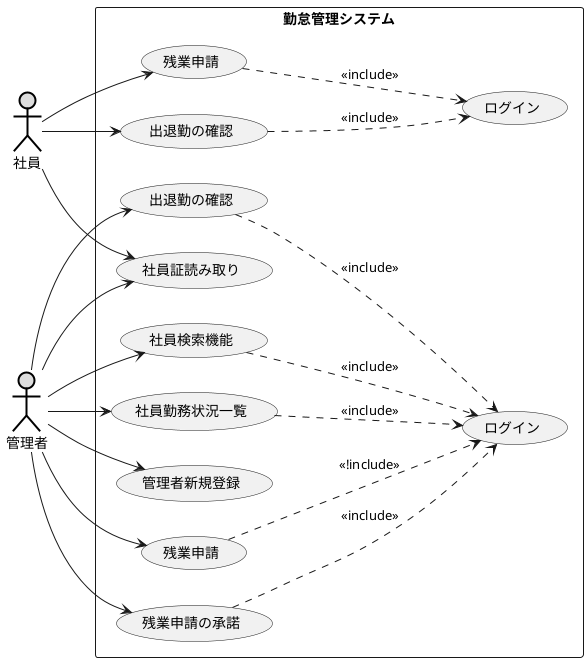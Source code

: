 @startuml プロジェクト開発
left to right direction
actor 社員 #DDDDDD;line:black;line.bold;
actor 管理者 #DDDDDD;line:black;line.bold;
rectangle 勤怠管理システム {
    usecase 社員証読み取り
    usecase ログイン as 社員ログイン
    usecase 出退勤の確認 as 社員用確認
    usecase 残業申請 as 社員残業

    usecase ログイン as 管理者ログイン
    usecase 管理者新規登録
    usecase 出退勤の確認 as 管理者用確認
    usecase 社員検索機能
    usecase 社員勤務状況一覧
    usecase 残業申請 as 管理者残業
    usecase 残業申請の承諾

}
社員 --> 社員証読み取り
社員 --> 社員用確認
社員用確認 --.> 社員ログイン: << include >>
社員 --> 社員残業
社員残業 --.> 社員ログイン: << include >>

管理者 --> 社員証読み取り
管理者 --> 管理者新規登録
管理者 --> 管理者用確認
管理者用確認 --.> 管理者ログイン: << include >>
管理者 --> 社員検索機能
社員検索機能 --.> 管理者ログイン: << include >>
管理者 --> 社員勤務状況一覧
社員勤務状況一覧 --.> 管理者ログイン: << include >>
管理者 --> 管理者残業
管理者残業 --.> 管理者ログイン: << !include >>
管理者 --> 残業申請の承諾
残業申請の承諾 --.> 管理者ログイン: << include >>

@enduml